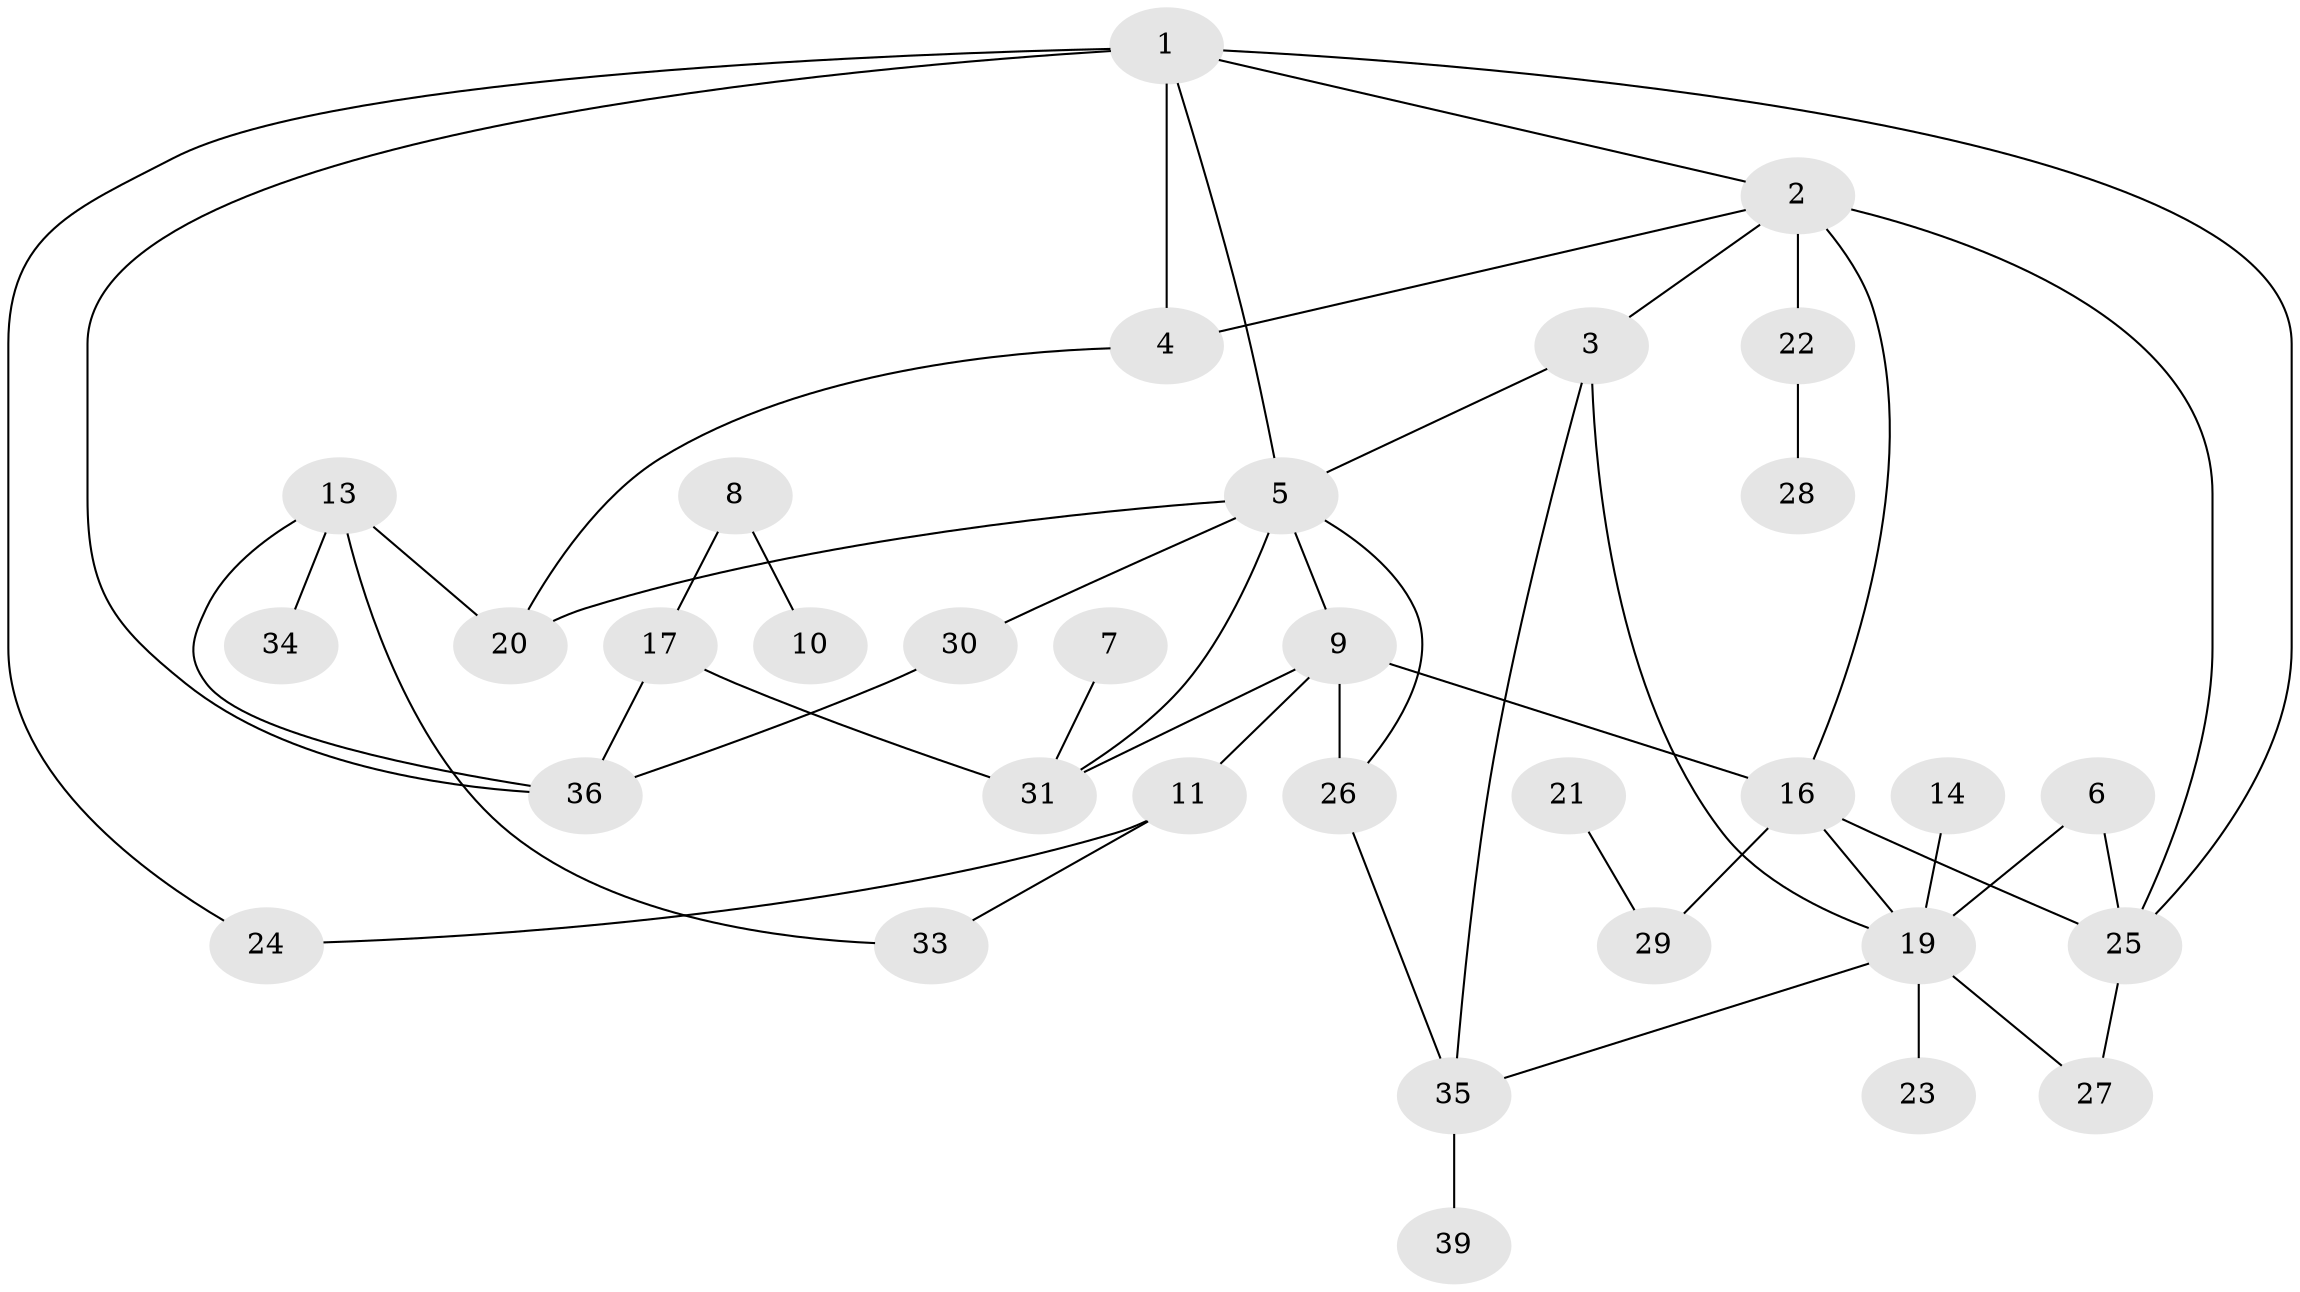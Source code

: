 // original degree distribution, {3: 0.21212121212121213, 2: 0.21212121212121213, 4: 0.13636363636363635, 1: 0.21212121212121213, 7: 0.015151515151515152, 0: 0.10606060606060606, 5: 0.07575757575757576, 6: 0.030303030303030304}
// Generated by graph-tools (version 1.1) at 2025/48/03/04/25 22:48:02]
// undirected, 33 vertices, 50 edges
graph export_dot {
  node [color=gray90,style=filled];
  1;
  2;
  3;
  4;
  5;
  6;
  7;
  8;
  9;
  10;
  11;
  13;
  14;
  16;
  17;
  19;
  20;
  21;
  22;
  23;
  24;
  25;
  26;
  27;
  28;
  29;
  30;
  31;
  33;
  34;
  35;
  36;
  39;
  1 -- 2 [weight=1.0];
  1 -- 4 [weight=2.0];
  1 -- 5 [weight=1.0];
  1 -- 24 [weight=1.0];
  1 -- 25 [weight=1.0];
  1 -- 36 [weight=1.0];
  2 -- 3 [weight=1.0];
  2 -- 4 [weight=1.0];
  2 -- 16 [weight=1.0];
  2 -- 22 [weight=1.0];
  2 -- 25 [weight=2.0];
  3 -- 5 [weight=1.0];
  3 -- 19 [weight=1.0];
  3 -- 35 [weight=1.0];
  4 -- 20 [weight=1.0];
  5 -- 9 [weight=2.0];
  5 -- 20 [weight=2.0];
  5 -- 26 [weight=1.0];
  5 -- 30 [weight=1.0];
  5 -- 31 [weight=1.0];
  6 -- 19 [weight=1.0];
  6 -- 25 [weight=1.0];
  7 -- 31 [weight=1.0];
  8 -- 10 [weight=1.0];
  8 -- 17 [weight=1.0];
  9 -- 11 [weight=1.0];
  9 -- 16 [weight=1.0];
  9 -- 26 [weight=1.0];
  9 -- 31 [weight=1.0];
  11 -- 24 [weight=1.0];
  11 -- 33 [weight=1.0];
  13 -- 20 [weight=1.0];
  13 -- 33 [weight=1.0];
  13 -- 34 [weight=1.0];
  13 -- 36 [weight=1.0];
  14 -- 19 [weight=1.0];
  16 -- 19 [weight=1.0];
  16 -- 25 [weight=1.0];
  16 -- 29 [weight=1.0];
  17 -- 31 [weight=1.0];
  17 -- 36 [weight=1.0];
  19 -- 23 [weight=3.0];
  19 -- 27 [weight=1.0];
  19 -- 35 [weight=1.0];
  21 -- 29 [weight=1.0];
  22 -- 28 [weight=1.0];
  25 -- 27 [weight=1.0];
  26 -- 35 [weight=1.0];
  30 -- 36 [weight=1.0];
  35 -- 39 [weight=1.0];
}
